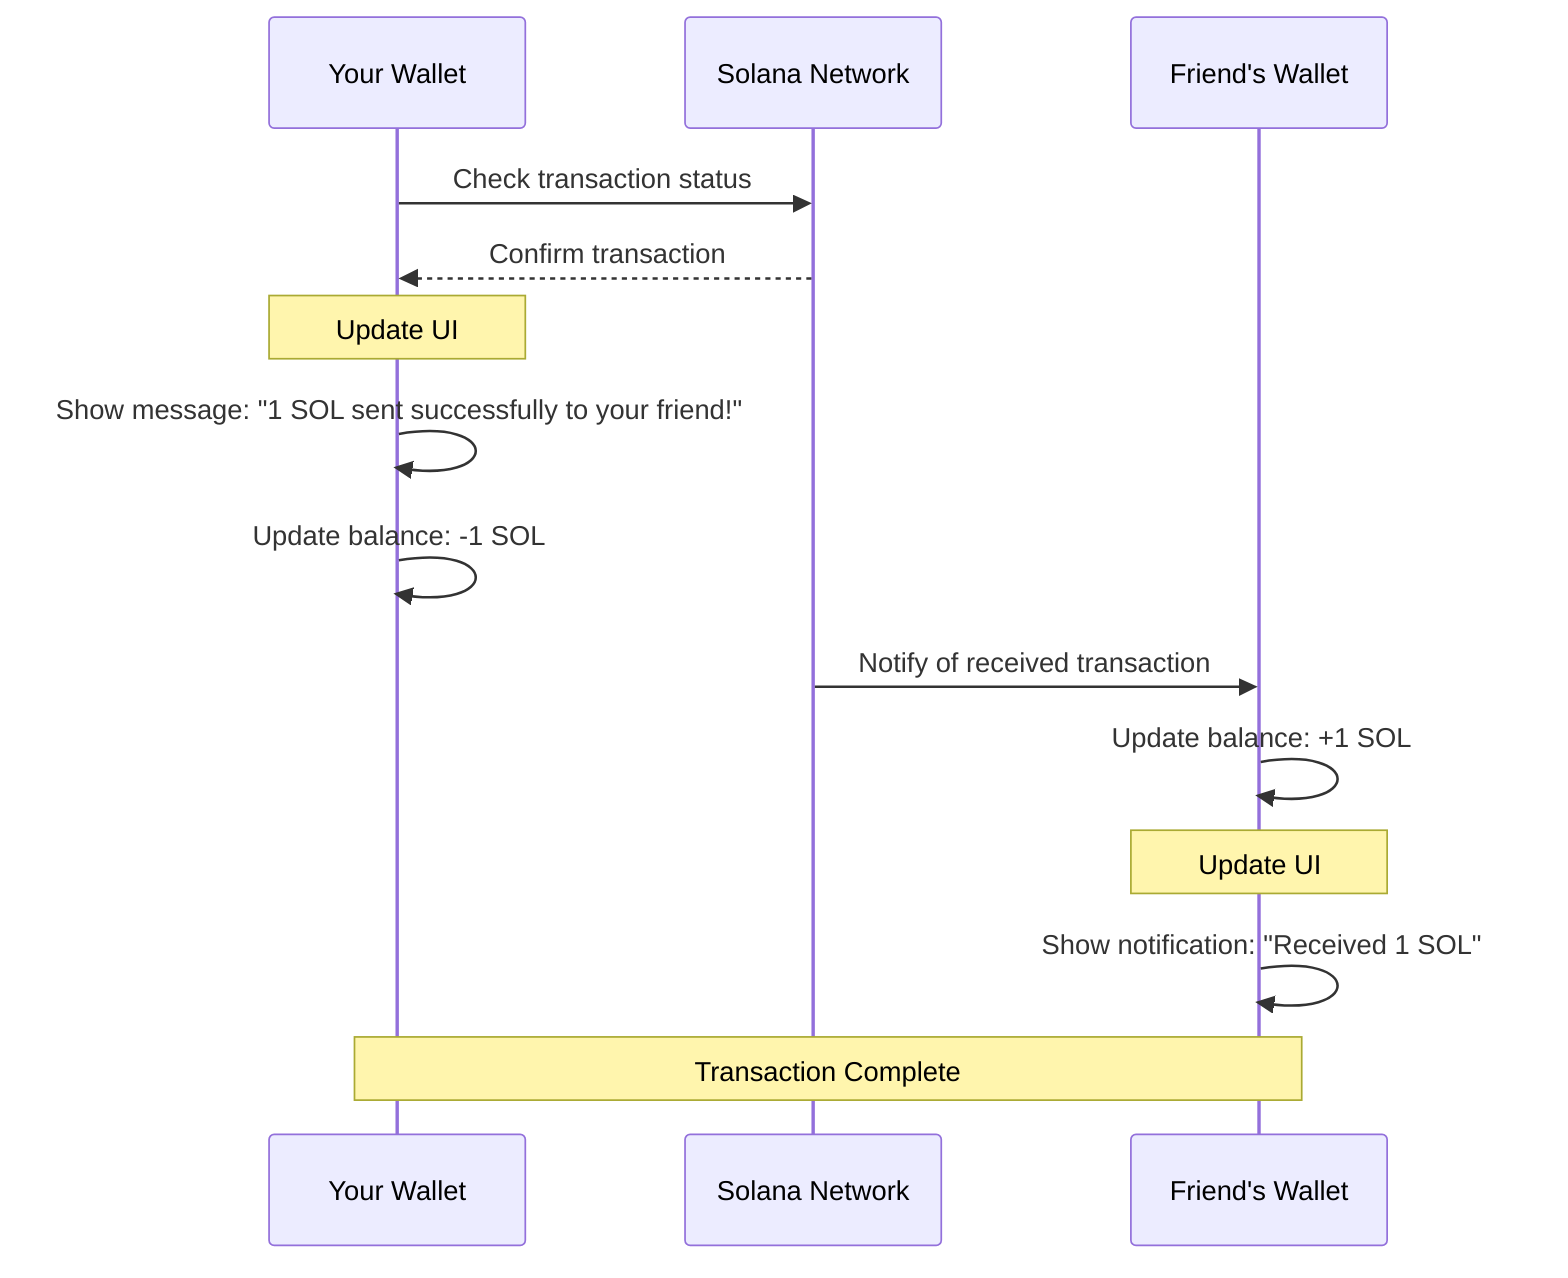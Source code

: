 sequenceDiagram
participant SenderWallet as Your Wallet
participant Network as Solana Network
participant RecipientWallet as Friend's Wallet

    SenderWallet->>Network: Check transaction status
    Network-->>SenderWallet: Confirm transaction

    Note over SenderWallet: Update UI
    SenderWallet->>SenderWallet: Show message: "1 SOL sent successfully to your friend!"
    SenderWallet->>SenderWallet: Update balance: -1 SOL

    Network->>RecipientWallet: Notify of received transaction
    RecipientWallet->>RecipientWallet: Update balance: +1 SOL

    Note over RecipientWallet: Update UI
    RecipientWallet->>RecipientWallet: Show notification: "Received 1 SOL"

    Note over SenderWallet,RecipientWallet: Transaction Complete